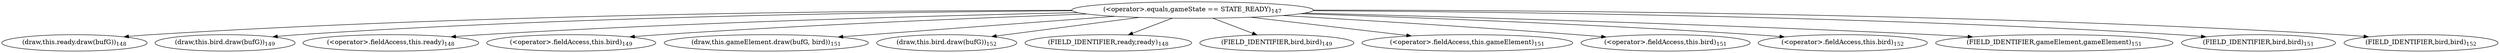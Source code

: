 digraph "update" {  
"943" [label = <(&lt;operator&gt;.equals,gameState == STATE_READY)<SUB>147</SUB>> ]
"951" [label = <(draw,this.ready.draw(bufG))<SUB>148</SUB>> ]
"956" [label = <(draw,this.bird.draw(bufG))<SUB>149</SUB>> ]
"952" [label = <(&lt;operator&gt;.fieldAccess,this.ready)<SUB>148</SUB>> ]
"957" [label = <(&lt;operator&gt;.fieldAccess,this.bird)<SUB>149</SUB>> ]
"963" [label = <(draw,this.gameElement.draw(bufG, bird))<SUB>151</SUB>> ]
"971" [label = <(draw,this.bird.draw(bufG))<SUB>152</SUB>> ]
"954" [label = <(FIELD_IDENTIFIER,ready,ready)<SUB>148</SUB>> ]
"959" [label = <(FIELD_IDENTIFIER,bird,bird)<SUB>149</SUB>> ]
"964" [label = <(&lt;operator&gt;.fieldAccess,this.gameElement)<SUB>151</SUB>> ]
"968" [label = <(&lt;operator&gt;.fieldAccess,this.bird)<SUB>151</SUB>> ]
"972" [label = <(&lt;operator&gt;.fieldAccess,this.bird)<SUB>152</SUB>> ]
"966" [label = <(FIELD_IDENTIFIER,gameElement,gameElement)<SUB>151</SUB>> ]
"970" [label = <(FIELD_IDENTIFIER,bird,bird)<SUB>151</SUB>> ]
"974" [label = <(FIELD_IDENTIFIER,bird,bird)<SUB>152</SUB>> ]
  "943" -> "971" 
  "943" -> "963" 
  "943" -> "957" 
  "943" -> "956" 
  "943" -> "970" 
  "943" -> "951" 
  "943" -> "959" 
  "943" -> "968" 
  "943" -> "966" 
  "943" -> "952" 
  "943" -> "974" 
  "943" -> "972" 
  "943" -> "964" 
  "943" -> "954" 
}
